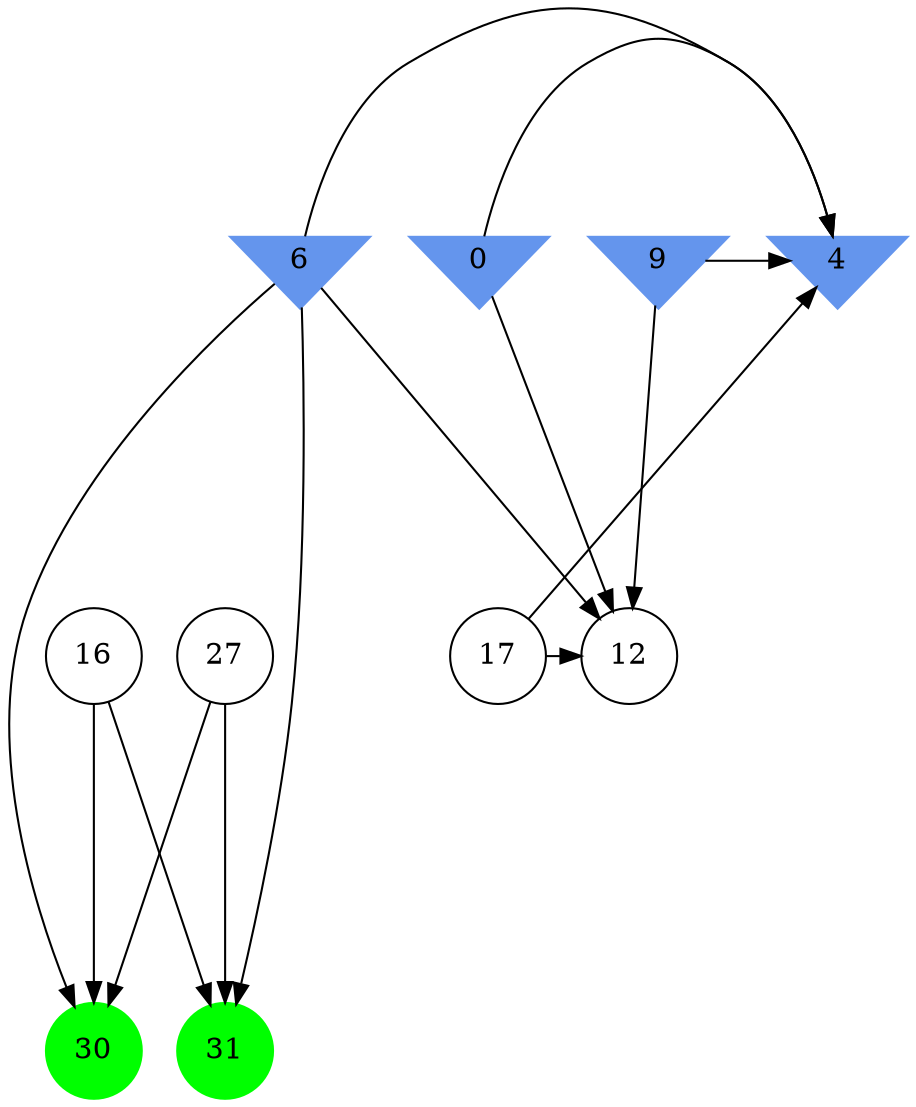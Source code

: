 digraph brain {
	ranksep=2.0;
	0 [shape=invtriangle,style=filled,color=cornflowerblue];
	4 [shape=invtriangle,style=filled,color=cornflowerblue];
	6 [shape=invtriangle,style=filled,color=cornflowerblue];
	9 [shape=invtriangle,style=filled,color=cornflowerblue];
	12 [shape=circle,color=black];
	16 [shape=circle,color=black];
	17 [shape=circle,color=black];
	27 [shape=circle,color=black];
	30 [shape=circle,style=filled,color=green];
	31 [shape=circle,style=filled,color=green];
	9	->	4;
	9	->	12;
	17	->	4;
	17	->	12;
	6	->	4;
	6	->	12;
	0	->	4;
	0	->	12;
	6	->	31;
	6	->	30;
	16	->	31;
	16	->	30;
	27	->	31;
	27	->	30;
	{ rank=same; 0; 4; 6; 9; }
	{ rank=same; 12; 16; 17; 27; }
	{ rank=same; 30; 31; }
}
